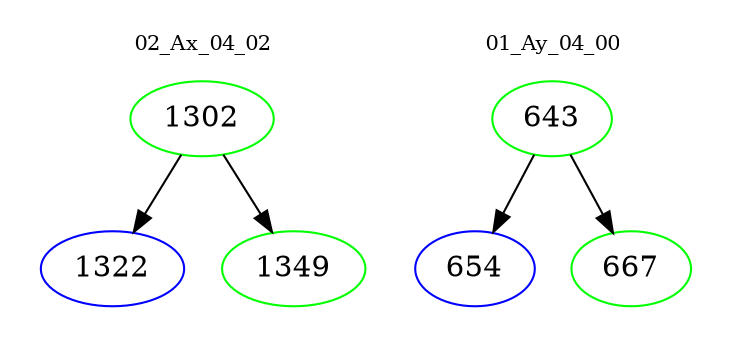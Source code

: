 digraph{
subgraph cluster_0 {
color = white
label = "02_Ax_04_02";
fontsize=10;
T0_1302 [label="1302", color="green"]
T0_1302 -> T0_1322 [color="black"]
T0_1322 [label="1322", color="blue"]
T0_1302 -> T0_1349 [color="black"]
T0_1349 [label="1349", color="green"]
}
subgraph cluster_1 {
color = white
label = "01_Ay_04_00";
fontsize=10;
T1_643 [label="643", color="green"]
T1_643 -> T1_654 [color="black"]
T1_654 [label="654", color="blue"]
T1_643 -> T1_667 [color="black"]
T1_667 [label="667", color="green"]
}
}
